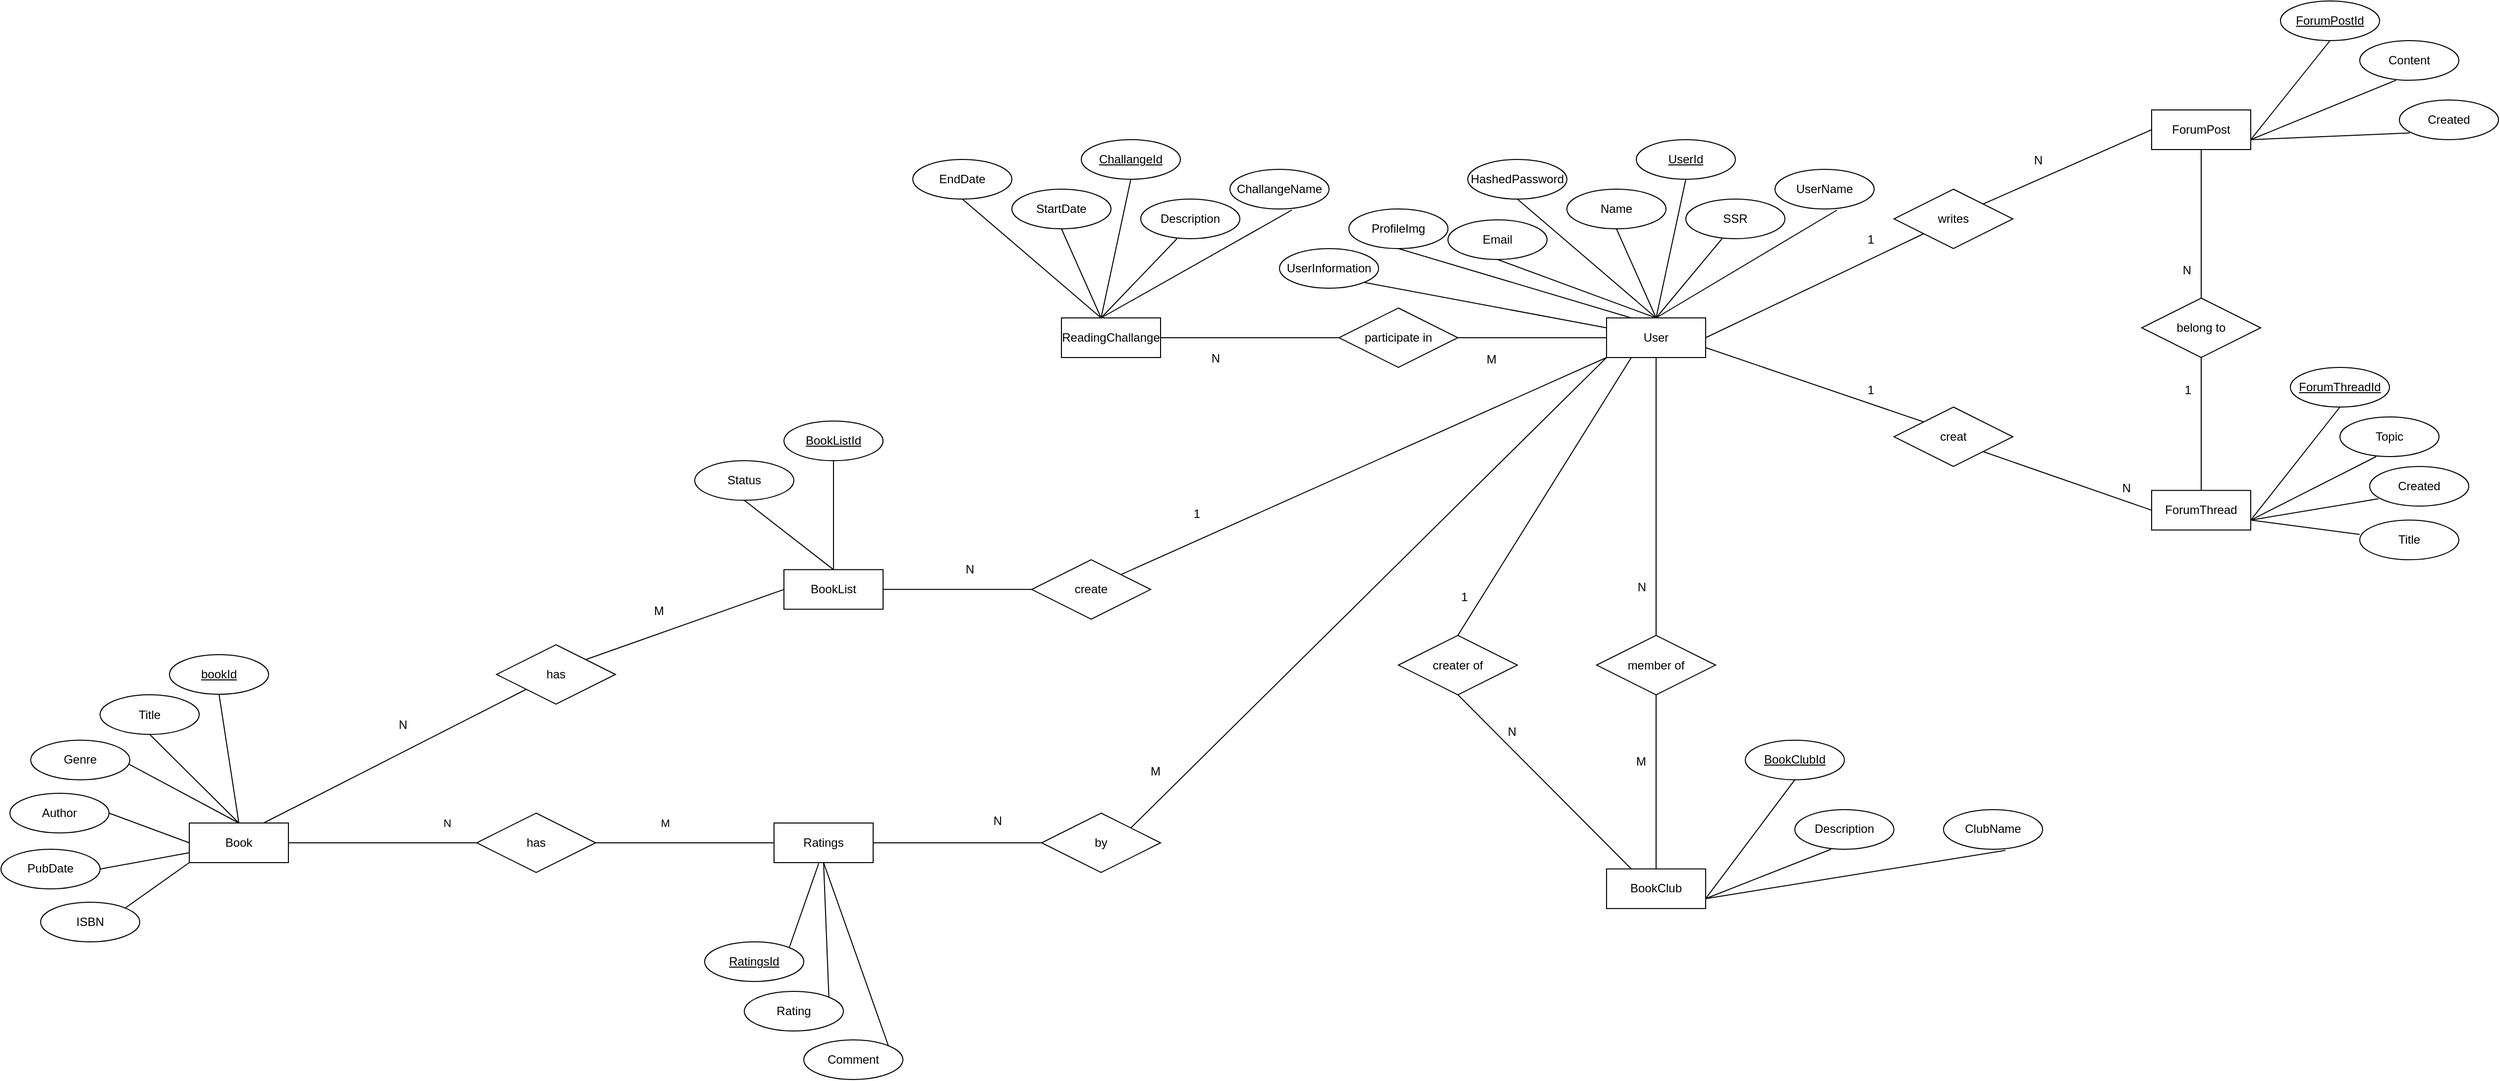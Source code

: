 <mxfile>
    <diagram id="PfVElwga9vIIvByBWYMp" name="Page-1">
        <mxGraphModel dx="5068" dy="1035" grid="1" gridSize="10" guides="1" tooltips="1" connect="1" arrows="1" fold="1" page="1" pageScale="1" pageWidth="827" pageHeight="1169" math="0" shadow="0">
            <root>
                <mxCell id="0"/>
                <mxCell id="1" parent="0"/>
                <mxCell id="2" value="bookId" style="ellipse;whiteSpace=wrap;html=1;align=center;fontStyle=4;" vertex="1" parent="1">
                    <mxGeometry x="-2850" y="1210" width="100" height="40" as="geometry"/>
                </mxCell>
                <mxCell id="3" value="Book" style="whiteSpace=wrap;html=1;align=center;" vertex="1" parent="1">
                    <mxGeometry x="-2830" y="1380" width="100" height="40" as="geometry"/>
                </mxCell>
                <mxCell id="4" value="Title" style="ellipse;whiteSpace=wrap;html=1;align=center;" vertex="1" parent="1">
                    <mxGeometry x="-2920" y="1250.54" width="100" height="40" as="geometry"/>
                </mxCell>
                <mxCell id="5" value="" style="endArrow=none;html=1;rounded=0;exitX=0.5;exitY=1;exitDx=0;exitDy=0;entryX=0.5;entryY=0;entryDx=0;entryDy=0;" edge="1" parent="1" source="2" target="3">
                    <mxGeometry relative="1" as="geometry">
                        <mxPoint x="-2658" y="1420" as="sourcePoint"/>
                        <mxPoint x="-2498" y="1420" as="targetPoint"/>
                    </mxGeometry>
                </mxCell>
                <mxCell id="6" value="" style="endArrow=none;html=1;rounded=0;entryX=0.5;entryY=0;entryDx=0;entryDy=0;exitX=0.5;exitY=1;exitDx=0;exitDy=0;" edge="1" parent="1" source="4" target="3">
                    <mxGeometry relative="1" as="geometry">
                        <mxPoint x="-2668" y="1320" as="sourcePoint"/>
                        <mxPoint x="-2770" y="1390" as="targetPoint"/>
                    </mxGeometry>
                </mxCell>
                <mxCell id="16" value="Genre" style="ellipse;whiteSpace=wrap;html=1;align=center;" vertex="1" parent="1">
                    <mxGeometry x="-2990" y="1296.36" width="100" height="40" as="geometry"/>
                </mxCell>
                <mxCell id="17" value="" style="endArrow=none;html=1;rounded=0;entryX=0.5;entryY=0;entryDx=0;entryDy=0;exitX=0.99;exitY=0.606;exitDx=0;exitDy=0;exitPerimeter=0;" edge="1" parent="1" source="16" target="3">
                    <mxGeometry relative="1" as="geometry">
                        <mxPoint x="-2860" y="1320" as="sourcePoint"/>
                        <mxPoint x="-2770" y="1390" as="targetPoint"/>
                    </mxGeometry>
                </mxCell>
                <mxCell id="29" value="has" style="shape=rhombus;perimeter=rhombusPerimeter;whiteSpace=wrap;html=1;align=center;" vertex="1" parent="1">
                    <mxGeometry x="-2540" y="1370" width="120" height="60" as="geometry"/>
                </mxCell>
                <mxCell id="30" value="N" style="endArrow=none;html=1;rounded=0;exitX=1;exitY=0.5;exitDx=0;exitDy=0;entryX=0;entryY=0.5;entryDx=0;entryDy=0;" edge="1" parent="1" source="3" target="29">
                    <mxGeometry x="0.684" y="20" relative="1" as="geometry">
                        <mxPoint x="-2630" y="1420" as="sourcePoint"/>
                        <mxPoint x="-2470" y="1420" as="targetPoint"/>
                        <mxPoint as="offset"/>
                    </mxGeometry>
                </mxCell>
                <mxCell id="39" value="UserId" style="ellipse;whiteSpace=wrap;html=1;align=center;fontStyle=4;" vertex="1" parent="1">
                    <mxGeometry x="-1370" y="690" width="100" height="40" as="geometry"/>
                </mxCell>
                <mxCell id="40" value="User" style="whiteSpace=wrap;html=1;align=center;" vertex="1" parent="1">
                    <mxGeometry x="-1400" y="870" width="100" height="40" as="geometry"/>
                </mxCell>
                <mxCell id="41" value="Name" style="ellipse;whiteSpace=wrap;html=1;align=center;" vertex="1" parent="1">
                    <mxGeometry x="-1440" y="740" width="100" height="40" as="geometry"/>
                </mxCell>
                <mxCell id="42" value="" style="endArrow=none;html=1;rounded=0;exitX=0.5;exitY=1;exitDx=0;exitDy=0;entryX=0.5;entryY=0;entryDx=0;entryDy=0;" edge="1" parent="1" source="39" target="40">
                    <mxGeometry relative="1" as="geometry">
                        <mxPoint x="-1228" y="910" as="sourcePoint"/>
                        <mxPoint x="-1068" y="910" as="targetPoint"/>
                    </mxGeometry>
                </mxCell>
                <mxCell id="43" value="" style="endArrow=none;html=1;rounded=0;entryX=0.5;entryY=0;entryDx=0;entryDy=0;exitX=0.5;exitY=1;exitDx=0;exitDy=0;" edge="1" parent="1" source="41" target="40">
                    <mxGeometry relative="1" as="geometry">
                        <mxPoint x="-1238" y="810" as="sourcePoint"/>
                        <mxPoint x="-1340" y="880" as="targetPoint"/>
                    </mxGeometry>
                </mxCell>
                <mxCell id="46" value="HashedPassword" style="ellipse;whiteSpace=wrap;html=1;align=center;" vertex="1" parent="1">
                    <mxGeometry x="-1540" y="710" width="100" height="40" as="geometry"/>
                </mxCell>
                <mxCell id="47" value="" style="endArrow=none;html=1;rounded=0;entryX=0.5;entryY=0;entryDx=0;entryDy=0;exitX=0.5;exitY=1;exitDx=0;exitDy=0;" edge="1" parent="1" source="46" target="40">
                    <mxGeometry relative="1" as="geometry">
                        <mxPoint x="-1430" y="810" as="sourcePoint"/>
                        <mxPoint x="-1340" y="880" as="targetPoint"/>
                    </mxGeometry>
                </mxCell>
                <mxCell id="49" value="member of" style="shape=rhombus;perimeter=rhombusPerimeter;whiteSpace=wrap;html=1;align=center;" vertex="1" parent="1">
                    <mxGeometry x="-1410" y="1190.54" width="120" height="60" as="geometry"/>
                </mxCell>
                <mxCell id="50" value="BookClub" style="whiteSpace=wrap;html=1;align=center;" vertex="1" parent="1">
                    <mxGeometry x="-1400" y="1426.36" width="100" height="40" as="geometry"/>
                </mxCell>
                <mxCell id="51" value="ReadingChallange" style="whiteSpace=wrap;html=1;align=center;" vertex="1" parent="1">
                    <mxGeometry x="-1950" y="870" width="100" height="40" as="geometry"/>
                </mxCell>
                <mxCell id="56" value="participate in" style="shape=rhombus;perimeter=rhombusPerimeter;whiteSpace=wrap;html=1;align=center;" vertex="1" parent="1">
                    <mxGeometry x="-1670" y="860" width="120" height="60" as="geometry"/>
                </mxCell>
                <mxCell id="57" value="ForumThread" style="whiteSpace=wrap;html=1;align=center;" vertex="1" parent="1">
                    <mxGeometry x="-850" y="1044.18" width="100" height="40" as="geometry"/>
                </mxCell>
                <mxCell id="58" value="creat" style="shape=rhombus;perimeter=rhombusPerimeter;whiteSpace=wrap;html=1;align=center;" vertex="1" parent="1">
                    <mxGeometry x="-1110" y="960" width="120" height="60" as="geometry"/>
                </mxCell>
                <mxCell id="59" value="writes" style="shape=rhombus;perimeter=rhombusPerimeter;whiteSpace=wrap;html=1;align=center;" vertex="1" parent="1">
                    <mxGeometry x="-1110" y="740" width="120" height="60" as="geometry"/>
                </mxCell>
                <mxCell id="60" value="ForumPost" style="whiteSpace=wrap;html=1;align=center;" vertex="1" parent="1">
                    <mxGeometry x="-850" y="660" width="100" height="40" as="geometry"/>
                </mxCell>
                <mxCell id="65" value="belong to" style="shape=rhombus;perimeter=rhombusPerimeter;whiteSpace=wrap;html=1;align=center;" vertex="1" parent="1">
                    <mxGeometry x="-860" y="850" width="120" height="60" as="geometry"/>
                </mxCell>
                <mxCell id="69" value="" style="endArrow=none;html=1;rounded=0;exitX=0.5;exitY=1;exitDx=0;exitDy=0;" edge="1" parent="1" source="40" target="49">
                    <mxGeometry relative="1" as="geometry">
                        <mxPoint x="-1370" y="1080" as="sourcePoint"/>
                        <mxPoint x="-1210" y="1080" as="targetPoint"/>
                    </mxGeometry>
                </mxCell>
                <mxCell id="70" value="N" style="resizable=0;html=1;align=right;verticalAlign=bottom;" connectable="0" vertex="1" parent="69">
                    <mxGeometry x="1" relative="1" as="geometry">
                        <mxPoint x="-10" y="-40" as="offset"/>
                    </mxGeometry>
                </mxCell>
                <mxCell id="72" value="" style="endArrow=none;html=1;rounded=0;entryX=0.5;entryY=0;entryDx=0;entryDy=0;exitX=0.5;exitY=1;exitDx=0;exitDy=0;" edge="1" parent="1" source="49" target="50">
                    <mxGeometry relative="1" as="geometry">
                        <mxPoint x="-1350" y="1256.36" as="sourcePoint"/>
                        <mxPoint x="-1340" y="1200.54" as="targetPoint"/>
                    </mxGeometry>
                </mxCell>
                <mxCell id="73" value="M" style="resizable=0;html=1;align=right;verticalAlign=bottom;" connectable="0" vertex="1" parent="72">
                    <mxGeometry x="1" relative="1" as="geometry">
                        <mxPoint x="-10" y="-100" as="offset"/>
                    </mxGeometry>
                </mxCell>
                <mxCell id="74" value="" style="endArrow=none;html=1;rounded=0;exitX=1;exitY=0.5;exitDx=0;exitDy=0;entryX=0;entryY=0.5;entryDx=0;entryDy=0;" edge="1" parent="1" source="56" target="40">
                    <mxGeometry relative="1" as="geometry">
                        <mxPoint x="-1450" y="1070" as="sourcePoint"/>
                        <mxPoint x="-1290" y="1070" as="targetPoint"/>
                    </mxGeometry>
                </mxCell>
                <mxCell id="75" value="M" style="resizable=0;html=1;align=right;verticalAlign=bottom;" connectable="0" vertex="1" parent="74">
                    <mxGeometry x="1" relative="1" as="geometry">
                        <mxPoint x="-111" y="30" as="offset"/>
                    </mxGeometry>
                </mxCell>
                <mxCell id="76" value="" style="endArrow=none;html=1;rounded=0;exitX=1;exitY=0.5;exitDx=0;exitDy=0;entryX=0;entryY=0.5;entryDx=0;entryDy=0;" edge="1" parent="1" source="51" target="56">
                    <mxGeometry relative="1" as="geometry">
                        <mxPoint x="-1570" y="975" as="sourcePoint"/>
                        <mxPoint x="-1390" y="910" as="targetPoint"/>
                    </mxGeometry>
                </mxCell>
                <mxCell id="80" value="" style="endArrow=none;html=1;rounded=0;exitX=1;exitY=0.75;exitDx=0;exitDy=0;entryX=0;entryY=0;entryDx=0;entryDy=0;" edge="1" parent="1" source="40" target="58">
                    <mxGeometry relative="1" as="geometry">
                        <mxPoint x="-1200" y="1100" as="sourcePoint"/>
                        <mxPoint x="-1040" y="1100" as="targetPoint"/>
                    </mxGeometry>
                </mxCell>
                <mxCell id="81" value="1" style="resizable=0;html=1;align=right;verticalAlign=bottom;" connectable="0" vertex="1" parent="80">
                    <mxGeometry x="1" relative="1" as="geometry">
                        <mxPoint x="-50" y="-24" as="offset"/>
                    </mxGeometry>
                </mxCell>
                <mxCell id="82" value="" style="endArrow=none;html=1;rounded=0;exitX=1;exitY=1;exitDx=0;exitDy=0;entryX=0;entryY=0.5;entryDx=0;entryDy=0;" edge="1" parent="1" source="58" target="57">
                    <mxGeometry relative="1" as="geometry">
                        <mxPoint x="-1290" y="910" as="sourcePoint"/>
                        <mxPoint x="-1070" y="985" as="targetPoint"/>
                    </mxGeometry>
                </mxCell>
                <mxCell id="83" value="N" style="resizable=0;html=1;align=right;verticalAlign=bottom;" connectable="0" vertex="1" parent="82">
                    <mxGeometry x="1" relative="1" as="geometry">
                        <mxPoint x="-20" y="-14" as="offset"/>
                    </mxGeometry>
                </mxCell>
                <mxCell id="85" value="" style="endArrow=none;html=1;rounded=0;exitX=1;exitY=0.5;exitDx=0;exitDy=0;entryX=0;entryY=1;entryDx=0;entryDy=0;" edge="1" parent="1" source="40" target="59">
                    <mxGeometry relative="1" as="geometry">
                        <mxPoint x="-1290" y="910" as="sourcePoint"/>
                        <mxPoint x="-1070" y="985" as="targetPoint"/>
                    </mxGeometry>
                </mxCell>
                <mxCell id="86" value="1" style="resizable=0;html=1;align=right;verticalAlign=bottom;" connectable="0" vertex="1" parent="85">
                    <mxGeometry x="1" relative="1" as="geometry">
                        <mxPoint x="-50" y="15" as="offset"/>
                    </mxGeometry>
                </mxCell>
                <mxCell id="87" value="" style="endArrow=none;html=1;rounded=0;exitX=1;exitY=0;exitDx=0;exitDy=0;entryX=0;entryY=0.5;entryDx=0;entryDy=0;" edge="1" parent="1" source="59" target="60">
                    <mxGeometry relative="1" as="geometry">
                        <mxPoint x="-1290" y="900" as="sourcePoint"/>
                        <mxPoint x="-1070" y="795" as="targetPoint"/>
                    </mxGeometry>
                </mxCell>
                <mxCell id="88" value="N" style="resizable=0;html=1;align=right;verticalAlign=bottom;" connectable="0" vertex="1" parent="87">
                    <mxGeometry x="1" relative="1" as="geometry">
                        <mxPoint x="-110" y="40" as="offset"/>
                    </mxGeometry>
                </mxCell>
                <mxCell id="89" value="" style="endArrow=none;html=1;rounded=0;exitX=0.5;exitY=1;exitDx=0;exitDy=0;entryX=0.5;entryY=0;entryDx=0;entryDy=0;" edge="1" parent="1" source="60" target="65">
                    <mxGeometry relative="1" as="geometry">
                        <mxPoint x="-1180" y="930" as="sourcePoint"/>
                        <mxPoint x="-1020" y="930" as="targetPoint"/>
                    </mxGeometry>
                </mxCell>
                <mxCell id="90" value="N" style="resizable=0;html=1;align=right;verticalAlign=bottom;" connectable="0" vertex="1" parent="89">
                    <mxGeometry x="1" relative="1" as="geometry">
                        <mxPoint x="-10" y="-20" as="offset"/>
                    </mxGeometry>
                </mxCell>
                <mxCell id="91" value="" style="endArrow=none;html=1;rounded=0;exitX=0.5;exitY=0;exitDx=0;exitDy=0;entryX=0.5;entryY=1;entryDx=0;entryDy=0;" edge="1" parent="1" source="57" target="65">
                    <mxGeometry relative="1" as="geometry">
                        <mxPoint x="-790" y="710" as="sourcePoint"/>
                        <mxPoint x="-790" y="860" as="targetPoint"/>
                    </mxGeometry>
                </mxCell>
                <mxCell id="92" value="1" style="resizable=0;html=1;align=right;verticalAlign=bottom;" connectable="0" vertex="1" parent="91">
                    <mxGeometry x="1" relative="1" as="geometry">
                        <mxPoint x="-10" y="41" as="offset"/>
                    </mxGeometry>
                </mxCell>
                <mxCell id="94" value="SSR" style="ellipse;whiteSpace=wrap;html=1;align=center;" vertex="1" parent="1">
                    <mxGeometry x="-1320" y="750" width="100" height="40" as="geometry"/>
                </mxCell>
                <mxCell id="95" value="" style="endArrow=none;html=1;rounded=0;exitX=0.366;exitY=1;exitDx=0;exitDy=0;exitPerimeter=0;" edge="1" parent="1" source="94">
                    <mxGeometry relative="1" as="geometry">
                        <mxPoint x="-1118" y="820" as="sourcePoint"/>
                        <mxPoint x="-1350" y="870" as="targetPoint"/>
                    </mxGeometry>
                </mxCell>
                <mxCell id="96" value="Email" style="ellipse;whiteSpace=wrap;html=1;align=center;" vertex="1" parent="1">
                    <mxGeometry x="-1560" y="771" width="100" height="40" as="geometry"/>
                </mxCell>
                <mxCell id="97" value="" style="endArrow=none;html=1;rounded=0;exitX=0.5;exitY=1;exitDx=0;exitDy=0;entryX=0.5;entryY=0;entryDx=0;entryDy=0;" edge="1" parent="1" source="96" target="40">
                    <mxGeometry relative="1" as="geometry">
                        <mxPoint x="-1228" y="820" as="sourcePoint"/>
                        <mxPoint x="-1420" y="850" as="targetPoint"/>
                    </mxGeometry>
                </mxCell>
                <mxCell id="98" value="UserName" style="ellipse;whiteSpace=wrap;html=1;align=center;" vertex="1" parent="1">
                    <mxGeometry x="-1230" y="720" width="100" height="40" as="geometry"/>
                </mxCell>
                <mxCell id="99" value="" style="endArrow=none;html=1;rounded=0;entryX=0.5;entryY=0;entryDx=0;entryDy=0;exitX=0.625;exitY=1.028;exitDx=0;exitDy=0;exitPerimeter=0;" edge="1" parent="1" source="98" target="40">
                    <mxGeometry relative="1" as="geometry">
                        <mxPoint x="-1228" y="820" as="sourcePoint"/>
                        <mxPoint x="-1340" y="880.0" as="targetPoint"/>
                    </mxGeometry>
                </mxCell>
                <mxCell id="100" value="ProfileImg" style="ellipse;whiteSpace=wrap;html=1;align=center;" vertex="1" parent="1">
                    <mxGeometry x="-1660" y="760" width="100" height="40" as="geometry"/>
                </mxCell>
                <mxCell id="101" value="" style="endArrow=none;html=1;rounded=0;exitX=0.5;exitY=1;exitDx=0;exitDy=0;entryX=0.25;entryY=0;entryDx=0;entryDy=0;" edge="1" parent="1" source="100" target="40">
                    <mxGeometry relative="1" as="geometry">
                        <mxPoint x="-1318" y="829" as="sourcePoint"/>
                        <mxPoint x="-1440" y="879" as="targetPoint"/>
                    </mxGeometry>
                </mxCell>
                <mxCell id="102" value="ChallangeId" style="ellipse;whiteSpace=wrap;html=1;align=center;fontStyle=4;" vertex="1" parent="1">
                    <mxGeometry x="-1930" y="690" width="100" height="40" as="geometry"/>
                </mxCell>
                <mxCell id="103" value="StartDate" style="ellipse;whiteSpace=wrap;html=1;align=center;" vertex="1" parent="1">
                    <mxGeometry x="-2000" y="740" width="100" height="40" as="geometry"/>
                </mxCell>
                <mxCell id="104" value="" style="endArrow=none;html=1;rounded=0;exitX=0.5;exitY=1;exitDx=0;exitDy=0;entryX=0.5;entryY=0;entryDx=0;entryDy=0;" edge="1" parent="1" source="102">
                    <mxGeometry relative="1" as="geometry">
                        <mxPoint x="-1788" y="910" as="sourcePoint"/>
                        <mxPoint x="-1910" y="870.0" as="targetPoint"/>
                    </mxGeometry>
                </mxCell>
                <mxCell id="105" value="" style="endArrow=none;html=1;rounded=0;entryX=0.5;entryY=0;entryDx=0;entryDy=0;exitX=0.5;exitY=1;exitDx=0;exitDy=0;" edge="1" parent="1" source="103">
                    <mxGeometry relative="1" as="geometry">
                        <mxPoint x="-1798" y="810" as="sourcePoint"/>
                        <mxPoint x="-1910" y="870.0" as="targetPoint"/>
                    </mxGeometry>
                </mxCell>
                <mxCell id="106" value="EndDate" style="ellipse;whiteSpace=wrap;html=1;align=center;" vertex="1" parent="1">
                    <mxGeometry x="-2100" y="710" width="100" height="40" as="geometry"/>
                </mxCell>
                <mxCell id="107" value="" style="endArrow=none;html=1;rounded=0;entryX=0.5;entryY=0;entryDx=0;entryDy=0;exitX=0.5;exitY=1;exitDx=0;exitDy=0;" edge="1" parent="1" source="106">
                    <mxGeometry relative="1" as="geometry">
                        <mxPoint x="-1990" y="810" as="sourcePoint"/>
                        <mxPoint x="-1910" y="870.0" as="targetPoint"/>
                    </mxGeometry>
                </mxCell>
                <mxCell id="109" value="Description" style="ellipse;whiteSpace=wrap;html=1;align=center;" vertex="1" parent="1">
                    <mxGeometry x="-1870" y="750" width="100" height="40" as="geometry"/>
                </mxCell>
                <mxCell id="110" value="" style="endArrow=none;html=1;rounded=0;exitX=0.366;exitY=1;exitDx=0;exitDy=0;exitPerimeter=0;" edge="1" parent="1" source="109">
                    <mxGeometry relative="1" as="geometry">
                        <mxPoint x="-1678" y="820" as="sourcePoint"/>
                        <mxPoint x="-1910" y="870.0" as="targetPoint"/>
                    </mxGeometry>
                </mxCell>
                <mxCell id="113" value="ChallangeName" style="ellipse;whiteSpace=wrap;html=1;align=center;" vertex="1" parent="1">
                    <mxGeometry x="-1780" y="720" width="100" height="40" as="geometry"/>
                </mxCell>
                <mxCell id="114" value="" style="endArrow=none;html=1;rounded=0;entryX=0.5;entryY=0;entryDx=0;entryDy=0;exitX=0.625;exitY=1.028;exitDx=0;exitDy=0;exitPerimeter=0;" edge="1" parent="1" source="113">
                    <mxGeometry relative="1" as="geometry">
                        <mxPoint x="-1788" y="820" as="sourcePoint"/>
                        <mxPoint x="-1910" y="870.0" as="targetPoint"/>
                    </mxGeometry>
                </mxCell>
                <mxCell id="130" value="BookClubId" style="ellipse;whiteSpace=wrap;html=1;align=center;fontStyle=4;" vertex="1" parent="1">
                    <mxGeometry x="-1260" y="1296.36" width="100" height="40" as="geometry"/>
                </mxCell>
                <mxCell id="132" value="" style="endArrow=none;html=1;rounded=0;exitX=0.5;exitY=1;exitDx=0;exitDy=0;entryX=0.5;entryY=0;entryDx=0;entryDy=0;" edge="1" parent="1" source="130">
                    <mxGeometry relative="1" as="geometry">
                        <mxPoint x="-1178" y="1496.36" as="sourcePoint"/>
                        <mxPoint x="-1300" y="1456.36" as="targetPoint"/>
                    </mxGeometry>
                </mxCell>
                <mxCell id="137" value="Description" style="ellipse;whiteSpace=wrap;html=1;align=center;" vertex="1" parent="1">
                    <mxGeometry x="-1210" y="1366.49" width="100" height="40" as="geometry"/>
                </mxCell>
                <mxCell id="138" value="" style="endArrow=none;html=1;rounded=0;exitX=0.366;exitY=1;exitDx=0;exitDy=0;exitPerimeter=0;" edge="1" parent="1" source="137">
                    <mxGeometry relative="1" as="geometry">
                        <mxPoint x="-1068" y="1406.36" as="sourcePoint"/>
                        <mxPoint x="-1300" y="1456.36" as="targetPoint"/>
                    </mxGeometry>
                </mxCell>
                <mxCell id="141" value="ClubName" style="ellipse;whiteSpace=wrap;html=1;align=center;" vertex="1" parent="1">
                    <mxGeometry x="-1060" y="1366.49" width="100" height="40" as="geometry"/>
                </mxCell>
                <mxCell id="142" value="" style="endArrow=none;html=1;rounded=0;entryX=0.5;entryY=0;entryDx=0;entryDy=0;exitX=0.625;exitY=1.028;exitDx=0;exitDy=0;exitPerimeter=0;" edge="1" parent="1" source="141">
                    <mxGeometry relative="1" as="geometry">
                        <mxPoint x="-1178" y="1406.36" as="sourcePoint"/>
                        <mxPoint x="-1300" y="1456.36" as="targetPoint"/>
                    </mxGeometry>
                </mxCell>
                <mxCell id="146" value="creater of" style="shape=rhombus;perimeter=rhombusPerimeter;whiteSpace=wrap;html=1;align=center;" vertex="1" parent="1">
                    <mxGeometry x="-1610" y="1190.54" width="120" height="60" as="geometry"/>
                </mxCell>
                <mxCell id="147" value="" style="endArrow=none;html=1;rounded=0;entryX=0.25;entryY=0;entryDx=0;entryDy=0;exitX=0.5;exitY=1;exitDx=0;exitDy=0;" edge="1" parent="1" source="146" target="50">
                    <mxGeometry relative="1" as="geometry">
                        <mxPoint x="-1480" y="1266.36" as="sourcePoint"/>
                        <mxPoint x="-1480" y="1436.36" as="targetPoint"/>
                    </mxGeometry>
                </mxCell>
                <mxCell id="148" value="N" style="resizable=0;html=1;align=right;verticalAlign=bottom;" connectable="0" vertex="1" parent="147">
                    <mxGeometry x="1" relative="1" as="geometry">
                        <mxPoint x="-115" y="-130" as="offset"/>
                    </mxGeometry>
                </mxCell>
                <mxCell id="149" value="" style="endArrow=none;html=1;rounded=0;exitX=0.25;exitY=1;exitDx=0;exitDy=0;entryX=0.5;entryY=0;entryDx=0;entryDy=0;" edge="1" parent="1" source="40" target="146">
                    <mxGeometry relative="1" as="geometry">
                        <mxPoint x="-1340" y="920" as="sourcePoint"/>
                        <mxPoint x="-1340" y="1084.18" as="targetPoint"/>
                    </mxGeometry>
                </mxCell>
                <mxCell id="150" value="1" style="resizable=0;html=1;align=right;verticalAlign=bottom;" connectable="0" vertex="1" parent="149">
                    <mxGeometry x="1" relative="1" as="geometry">
                        <mxPoint x="10" y="-30" as="offset"/>
                    </mxGeometry>
                </mxCell>
                <mxCell id="154" value="ForumThreadId" style="ellipse;whiteSpace=wrap;html=1;align=center;fontStyle=4;" vertex="1" parent="1">
                    <mxGeometry x="-710" y="920" width="100" height="40" as="geometry"/>
                </mxCell>
                <mxCell id="155" value="" style="endArrow=none;html=1;rounded=0;exitX=0.5;exitY=1;exitDx=0;exitDy=0;entryX=0.5;entryY=0;entryDx=0;entryDy=0;" edge="1" parent="1" source="154">
                    <mxGeometry relative="1" as="geometry">
                        <mxPoint x="-628" y="1114.18" as="sourcePoint"/>
                        <mxPoint x="-750" y="1074.18" as="targetPoint"/>
                    </mxGeometry>
                </mxCell>
                <mxCell id="156" value="Topic" style="ellipse;whiteSpace=wrap;html=1;align=center;" vertex="1" parent="1">
                    <mxGeometry x="-660" y="970" width="100" height="40" as="geometry"/>
                </mxCell>
                <mxCell id="157" value="" style="endArrow=none;html=1;rounded=0;exitX=0.366;exitY=1;exitDx=0;exitDy=0;exitPerimeter=0;" edge="1" parent="1" source="156">
                    <mxGeometry relative="1" as="geometry">
                        <mxPoint x="-518" y="1024.18" as="sourcePoint"/>
                        <mxPoint x="-750" y="1074.18" as="targetPoint"/>
                    </mxGeometry>
                </mxCell>
                <mxCell id="158" value="Created" style="ellipse;whiteSpace=wrap;html=1;align=center;" vertex="1" parent="1">
                    <mxGeometry x="-630" y="1020" width="100" height="40" as="geometry"/>
                </mxCell>
                <mxCell id="159" value="" style="endArrow=none;html=1;rounded=0;entryX=0.5;entryY=0;entryDx=0;entryDy=0;exitX=0.087;exitY=0.817;exitDx=0;exitDy=0;exitPerimeter=0;" edge="1" parent="1" source="158">
                    <mxGeometry relative="1" as="geometry">
                        <mxPoint x="-628" y="1024.18" as="sourcePoint"/>
                        <mxPoint x="-750" y="1074.18" as="targetPoint"/>
                    </mxGeometry>
                </mxCell>
                <mxCell id="161" value="" style="endArrow=none;html=1;rounded=0;exitX=-0.001;exitY=0.361;exitDx=0;exitDy=0;entryX=1;entryY=0.75;entryDx=0;entryDy=0;exitPerimeter=0;" edge="1" parent="1" source="166" target="57">
                    <mxGeometry relative="1" as="geometry">
                        <mxPoint x="-575.355" y="1090.038" as="sourcePoint"/>
                        <mxPoint x="-690" y="1310" as="targetPoint"/>
                    </mxGeometry>
                </mxCell>
                <mxCell id="166" value="Title" style="ellipse;whiteSpace=wrap;html=1;align=center;" vertex="1" parent="1">
                    <mxGeometry x="-640" y="1074.18" width="100" height="40" as="geometry"/>
                </mxCell>
                <mxCell id="169" value="ForumPostId" style="ellipse;whiteSpace=wrap;html=1;align=center;fontStyle=4;" vertex="1" parent="1">
                    <mxGeometry x="-720" y="550" width="100" height="40" as="geometry"/>
                </mxCell>
                <mxCell id="170" value="" style="endArrow=none;html=1;rounded=0;exitX=0.5;exitY=1;exitDx=0;exitDy=0;entryX=0.5;entryY=0;entryDx=0;entryDy=0;" edge="1" parent="1" source="169">
                    <mxGeometry relative="1" as="geometry">
                        <mxPoint x="-628" y="730" as="sourcePoint"/>
                        <mxPoint x="-750.0" y="690" as="targetPoint"/>
                    </mxGeometry>
                </mxCell>
                <mxCell id="171" value="Content" style="ellipse;whiteSpace=wrap;html=1;align=center;" vertex="1" parent="1">
                    <mxGeometry x="-640" y="590" width="100" height="40" as="geometry"/>
                </mxCell>
                <mxCell id="172" value="" style="endArrow=none;html=1;rounded=0;exitX=0.366;exitY=1;exitDx=0;exitDy=0;exitPerimeter=0;" edge="1" parent="1" source="171">
                    <mxGeometry relative="1" as="geometry">
                        <mxPoint x="-518" y="640" as="sourcePoint"/>
                        <mxPoint x="-750.0" y="690" as="targetPoint"/>
                    </mxGeometry>
                </mxCell>
                <mxCell id="173" value="Created" style="ellipse;whiteSpace=wrap;html=1;align=center;" vertex="1" parent="1">
                    <mxGeometry x="-600" y="650" width="100" height="40" as="geometry"/>
                </mxCell>
                <mxCell id="174" value="" style="endArrow=none;html=1;rounded=0;entryX=0.5;entryY=0;entryDx=0;entryDy=0;exitX=0.107;exitY=0.831;exitDx=0;exitDy=0;exitPerimeter=0;" edge="1" parent="1" source="173">
                    <mxGeometry relative="1" as="geometry">
                        <mxPoint x="-628" y="640" as="sourcePoint"/>
                        <mxPoint x="-750.0" y="690" as="targetPoint"/>
                    </mxGeometry>
                </mxCell>
                <mxCell id="177" value="UserInformation" style="ellipse;whiteSpace=wrap;html=1;align=center;" vertex="1" parent="1">
                    <mxGeometry x="-1730" y="800" width="100" height="40" as="geometry"/>
                </mxCell>
                <mxCell id="178" value="" style="endArrow=none;html=1;rounded=0;exitX=1;exitY=1;exitDx=0;exitDy=0;entryX=0;entryY=0.25;entryDx=0;entryDy=0;" edge="1" parent="1" source="177" target="40">
                    <mxGeometry relative="1" as="geometry">
                        <mxPoint x="-1403" y="869" as="sourcePoint"/>
                        <mxPoint x="-1410" y="880" as="targetPoint"/>
                    </mxGeometry>
                </mxCell>
                <mxCell id="179" value="Ratings" style="whiteSpace=wrap;html=1;align=center;" vertex="1" parent="1">
                    <mxGeometry x="-2240" y="1380" width="100" height="40" as="geometry"/>
                </mxCell>
                <mxCell id="180" value="M" style="endArrow=none;html=1;rounded=0;exitX=1;exitY=0.5;exitDx=0;exitDy=0;entryX=0;entryY=0.5;entryDx=0;entryDy=0;" edge="1" parent="1" source="29" target="179">
                    <mxGeometry x="-0.222" y="20" relative="1" as="geometry">
                        <mxPoint x="-2720" y="1410" as="sourcePoint"/>
                        <mxPoint x="-2530" y="1410" as="targetPoint"/>
                        <mxPoint as="offset"/>
                    </mxGeometry>
                </mxCell>
                <mxCell id="181" value="by" style="shape=rhombus;perimeter=rhombusPerimeter;whiteSpace=wrap;html=1;align=center;" vertex="1" parent="1">
                    <mxGeometry x="-1970" y="1370" width="120" height="60" as="geometry"/>
                </mxCell>
                <mxCell id="182" value="create" style="shape=rhombus;perimeter=rhombusPerimeter;whiteSpace=wrap;html=1;align=center;" vertex="1" parent="1">
                    <mxGeometry x="-1980" y="1114.18" width="120" height="60" as="geometry"/>
                </mxCell>
                <mxCell id="183" value="BookList" style="whiteSpace=wrap;html=1;align=center;" vertex="1" parent="1">
                    <mxGeometry x="-2230" y="1124.18" width="100" height="40" as="geometry"/>
                </mxCell>
                <mxCell id="184" value="has" style="shape=rhombus;perimeter=rhombusPerimeter;whiteSpace=wrap;html=1;align=center;" vertex="1" parent="1">
                    <mxGeometry x="-2520" y="1200" width="120" height="60" as="geometry"/>
                </mxCell>
                <mxCell id="185" value="Author" style="ellipse;whiteSpace=wrap;html=1;align=center;" vertex="1" parent="1">
                    <mxGeometry x="-3011" y="1350" width="100" height="40" as="geometry"/>
                </mxCell>
                <mxCell id="186" value="" style="endArrow=none;html=1;rounded=0;entryX=0;entryY=0.5;entryDx=0;entryDy=0;exitX=1;exitY=0.5;exitDx=0;exitDy=0;" edge="1" parent="1" source="185" target="3">
                    <mxGeometry relative="1" as="geometry">
                        <mxPoint x="-2738" y="1456.49" as="sourcePoint"/>
                        <mxPoint x="-2850" y="1516.49" as="targetPoint"/>
                    </mxGeometry>
                </mxCell>
                <mxCell id="187" value="" style="endArrow=none;html=1;rounded=0;entryX=0;entryY=1;entryDx=0;entryDy=0;exitX=1;exitY=0;exitDx=0;exitDy=0;" edge="1" parent="1" source="182" target="40">
                    <mxGeometry relative="1" as="geometry">
                        <mxPoint x="-2270" y="1080" as="sourcePoint"/>
                        <mxPoint x="-2110" y="1080" as="targetPoint"/>
                    </mxGeometry>
                </mxCell>
                <mxCell id="188" value="N" style="resizable=0;html=1;align=right;verticalAlign=bottom;" connectable="0" vertex="1" parent="187">
                    <mxGeometry x="1" relative="1" as="geometry">
                        <mxPoint x="-390" y="10" as="offset"/>
                    </mxGeometry>
                </mxCell>
                <mxCell id="189" value="" style="endArrow=none;html=1;rounded=0;exitX=1;exitY=0.5;exitDx=0;exitDy=0;" edge="1" parent="1" source="183" target="182">
                    <mxGeometry relative="1" as="geometry">
                        <mxPoint x="-1880.0" y="1139.18" as="sourcePoint"/>
                        <mxPoint x="-1390.0" y="920" as="targetPoint"/>
                    </mxGeometry>
                </mxCell>
                <mxCell id="190" value="1" style="resizable=0;html=1;align=right;verticalAlign=bottom;" connectable="0" vertex="1" parent="189">
                    <mxGeometry x="1" relative="1" as="geometry">
                        <mxPoint x="170" y="-68" as="offset"/>
                    </mxGeometry>
                </mxCell>
                <mxCell id="191" value="" style="endArrow=none;html=1;rounded=0;exitX=1;exitY=0;exitDx=0;exitDy=0;entryX=0;entryY=0.5;entryDx=0;entryDy=0;" edge="1" parent="1" source="184" target="183">
                    <mxGeometry relative="1" as="geometry">
                        <mxPoint x="-2120.0" y="1154.18" as="sourcePoint"/>
                        <mxPoint x="-1970.0" y="1154.18" as="targetPoint"/>
                    </mxGeometry>
                </mxCell>
                <mxCell id="192" value="M" style="resizable=0;html=1;align=right;verticalAlign=bottom;" connectable="0" vertex="1" parent="191">
                    <mxGeometry x="1" relative="1" as="geometry">
                        <mxPoint x="-120" y="30" as="offset"/>
                    </mxGeometry>
                </mxCell>
                <mxCell id="193" value="" style="endArrow=none;html=1;rounded=0;exitX=0.75;exitY=0;exitDx=0;exitDy=0;entryX=0;entryY=1;entryDx=0;entryDy=0;" edge="1" parent="1" source="3" target="184">
                    <mxGeometry relative="1" as="geometry">
                        <mxPoint x="-2420" y="1225" as="sourcePoint"/>
                        <mxPoint x="-2220" y="1154.18" as="targetPoint"/>
                    </mxGeometry>
                </mxCell>
                <mxCell id="194" value="N" style="resizable=0;html=1;align=right;verticalAlign=bottom;" connectable="0" vertex="1" parent="193">
                    <mxGeometry x="1" relative="1" as="geometry">
                        <mxPoint x="-120" y="45" as="offset"/>
                    </mxGeometry>
                </mxCell>
                <mxCell id="195" value="N" style="resizable=0;html=1;align=right;verticalAlign=bottom;" connectable="0" vertex="1" parent="1">
                    <mxGeometry x="-2040.004" y="1127.18" as="geometry">
                        <mxPoint x="3" y="5" as="offset"/>
                    </mxGeometry>
                </mxCell>
                <mxCell id="196" value="" style="endArrow=none;html=1;rounded=0;exitX=1;exitY=0.5;exitDx=0;exitDy=0;entryX=0;entryY=0.5;entryDx=0;entryDy=0;" edge="1" parent="1" source="179" target="181">
                    <mxGeometry relative="1" as="geometry">
                        <mxPoint x="-2120" y="1154.18" as="sourcePoint"/>
                        <mxPoint x="-1970" y="1154.18" as="targetPoint"/>
                    </mxGeometry>
                </mxCell>
                <mxCell id="197" value="N" style="resizable=0;html=1;align=right;verticalAlign=bottom;" connectable="0" vertex="1" parent="196">
                    <mxGeometry x="1" relative="1" as="geometry">
                        <mxPoint x="-40" y="-14" as="offset"/>
                    </mxGeometry>
                </mxCell>
                <mxCell id="198" value="" style="endArrow=none;html=1;rounded=0;entryX=0;entryY=1;entryDx=0;entryDy=0;exitX=1;exitY=0;exitDx=0;exitDy=0;" edge="1" parent="1" source="181" target="40">
                    <mxGeometry relative="1" as="geometry">
                        <mxPoint x="-1880" y="1139.18" as="sourcePoint"/>
                        <mxPoint x="-1390" y="920" as="targetPoint"/>
                    </mxGeometry>
                </mxCell>
                <mxCell id="200" value="M" style="resizable=0;html=1;align=right;verticalAlign=bottom;" connectable="0" vertex="1" parent="1">
                    <mxGeometry x="-1850" y="1336.36" as="geometry"/>
                </mxCell>
                <mxCell id="202" value="BookListId" style="ellipse;whiteSpace=wrap;html=1;align=center;fontStyle=4;" vertex="1" parent="1">
                    <mxGeometry x="-2230" y="974.18" width="100" height="40" as="geometry"/>
                </mxCell>
                <mxCell id="203" value="Status" style="ellipse;whiteSpace=wrap;html=1;align=center;" vertex="1" parent="1">
                    <mxGeometry x="-2320" y="1014.18" width="100" height="40" as="geometry"/>
                </mxCell>
                <mxCell id="204" value="" style="endArrow=none;html=1;rounded=0;exitX=0.5;exitY=1;exitDx=0;exitDy=0;entryX=0.5;entryY=0;entryDx=0;entryDy=0;" edge="1" parent="1" source="202">
                    <mxGeometry relative="1" as="geometry">
                        <mxPoint x="-2058" y="1164.18" as="sourcePoint"/>
                        <mxPoint x="-2180" y="1124.18" as="targetPoint"/>
                    </mxGeometry>
                </mxCell>
                <mxCell id="205" value="" style="endArrow=none;html=1;rounded=0;entryX=0.5;entryY=0;entryDx=0;entryDy=0;exitX=0.5;exitY=1;exitDx=0;exitDy=0;" edge="1" parent="1" source="203">
                    <mxGeometry relative="1" as="geometry">
                        <mxPoint x="-2068" y="1064.18" as="sourcePoint"/>
                        <mxPoint x="-2180" y="1124.18" as="targetPoint"/>
                    </mxGeometry>
                </mxCell>
                <mxCell id="210" value="PubDate" style="ellipse;whiteSpace=wrap;html=1;align=center;" vertex="1" parent="1">
                    <mxGeometry x="-3020" y="1406.49" width="100" height="40" as="geometry"/>
                </mxCell>
                <mxCell id="211" value="" style="endArrow=none;html=1;rounded=0;entryX=0;entryY=0.75;entryDx=0;entryDy=0;exitX=1;exitY=0.5;exitDx=0;exitDy=0;" edge="1" parent="1" source="210" target="3">
                    <mxGeometry relative="1" as="geometry">
                        <mxPoint x="-2728" y="1522.85" as="sourcePoint"/>
                        <mxPoint x="-2820" y="1466.36" as="targetPoint"/>
                    </mxGeometry>
                </mxCell>
                <mxCell id="212" value="ISBN" style="ellipse;whiteSpace=wrap;html=1;align=center;" vertex="1" parent="1">
                    <mxGeometry x="-2980" y="1460" width="100" height="40" as="geometry"/>
                </mxCell>
                <mxCell id="213" value="" style="endArrow=none;html=1;rounded=0;entryX=0;entryY=1;entryDx=0;entryDy=0;exitX=1;exitY=0;exitDx=0;exitDy=0;" edge="1" parent="1" source="212" target="3">
                    <mxGeometry relative="1" as="geometry">
                        <mxPoint x="-2910" y="1436.49" as="sourcePoint"/>
                        <mxPoint x="-2820" y="1430" as="targetPoint"/>
                    </mxGeometry>
                </mxCell>
                <mxCell id="214" value="RatingsId" style="ellipse;whiteSpace=wrap;html=1;align=center;fontStyle=4;" vertex="1" parent="1">
                    <mxGeometry x="-2310" y="1500" width="100" height="40" as="geometry"/>
                </mxCell>
                <mxCell id="215" value="" style="endArrow=none;html=1;rounded=0;exitX=1;exitY=0;exitDx=0;exitDy=0;entryX=0.451;entryY=1.019;entryDx=0;entryDy=0;entryPerimeter=0;" edge="1" parent="1" source="214" target="179">
                    <mxGeometry relative="1" as="geometry">
                        <mxPoint x="-2088" y="1616.36" as="sourcePoint"/>
                        <mxPoint x="-2210" y="1576.36" as="targetPoint"/>
                    </mxGeometry>
                </mxCell>
                <mxCell id="216" value="Rating" style="ellipse;whiteSpace=wrap;html=1;align=center;" vertex="1" parent="1">
                    <mxGeometry x="-2270" y="1550" width="100" height="40" as="geometry"/>
                </mxCell>
                <mxCell id="217" value="" style="endArrow=none;html=1;rounded=0;entryX=0.5;entryY=1;entryDx=0;entryDy=0;exitX=1;exitY=0;exitDx=0;exitDy=0;" edge="1" parent="1" source="216" target="179">
                    <mxGeometry relative="1" as="geometry">
                        <mxPoint x="-2170" y="1506.49" as="sourcePoint"/>
                        <mxPoint x="-2090" y="1490" as="targetPoint"/>
                    </mxGeometry>
                </mxCell>
                <mxCell id="218" value="Comment" style="ellipse;whiteSpace=wrap;html=1;align=center;" vertex="1" parent="1">
                    <mxGeometry x="-2210" y="1599" width="100" height="40" as="geometry"/>
                </mxCell>
                <mxCell id="219" value="" style="endArrow=none;html=1;rounded=0;exitX=1;exitY=0;exitDx=0;exitDy=0;entryX=0.5;entryY=1;entryDx=0;entryDy=0;" edge="1" parent="1" source="218" target="179">
                    <mxGeometry relative="1" as="geometry">
                        <mxPoint x="-2110" y="1556.49" as="sourcePoint"/>
                        <mxPoint x="-2160" y="1460" as="targetPoint"/>
                    </mxGeometry>
                </mxCell>
            </root>
        </mxGraphModel>
    </diagram>
</mxfile>